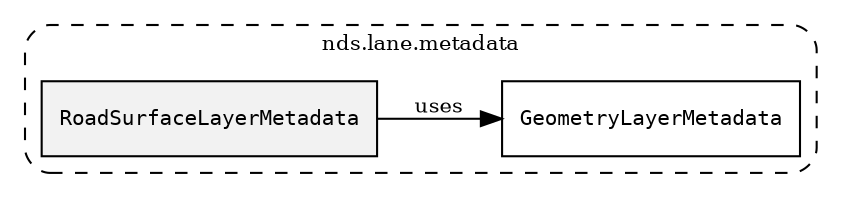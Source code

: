 /**
 * This dot file creates symbol collaboration diagram for RoadSurfaceLayerMetadata.
 */
digraph ZSERIO
{
    node [shape=box, fontsize=10];
    rankdir="LR";
    fontsize=10;
    tooltip="RoadSurfaceLayerMetadata collaboration diagram";

    subgraph "cluster_nds.lane.metadata"
    {
        style="dashed, rounded";
        label="nds.lane.metadata";
        tooltip="Package nds.lane.metadata";
        href="../../../content/packages/nds.lane.metadata.html#Package-nds-lane-metadata";
        target="_parent";

        "RoadSurfaceLayerMetadata" [style="filled", fillcolor="#0000000D", target="_parent", label=<<font face="monospace"><table align="center" border="0" cellspacing="0" cellpadding="0"><tr><td href="../../../content/packages/nds.lane.metadata.html#Subtype-RoadSurfaceLayerMetadata" title="Subtype defined in nds.lane.metadata">RoadSurfaceLayerMetadata</td></tr></table></font>>];
        "GeometryLayerMetadata" [target="_parent", label=<<font face="monospace"><table align="center" border="0" cellspacing="0" cellpadding="0"><tr><td href="../../../content/packages/nds.lane.metadata.html#Structure-GeometryLayerMetadata" title="Structure defined in nds.lane.metadata">GeometryLayerMetadata</td></tr></table></font>>];
    }

    "RoadSurfaceLayerMetadata" -> "GeometryLayerMetadata" [label="uses", fontsize=10];
}
